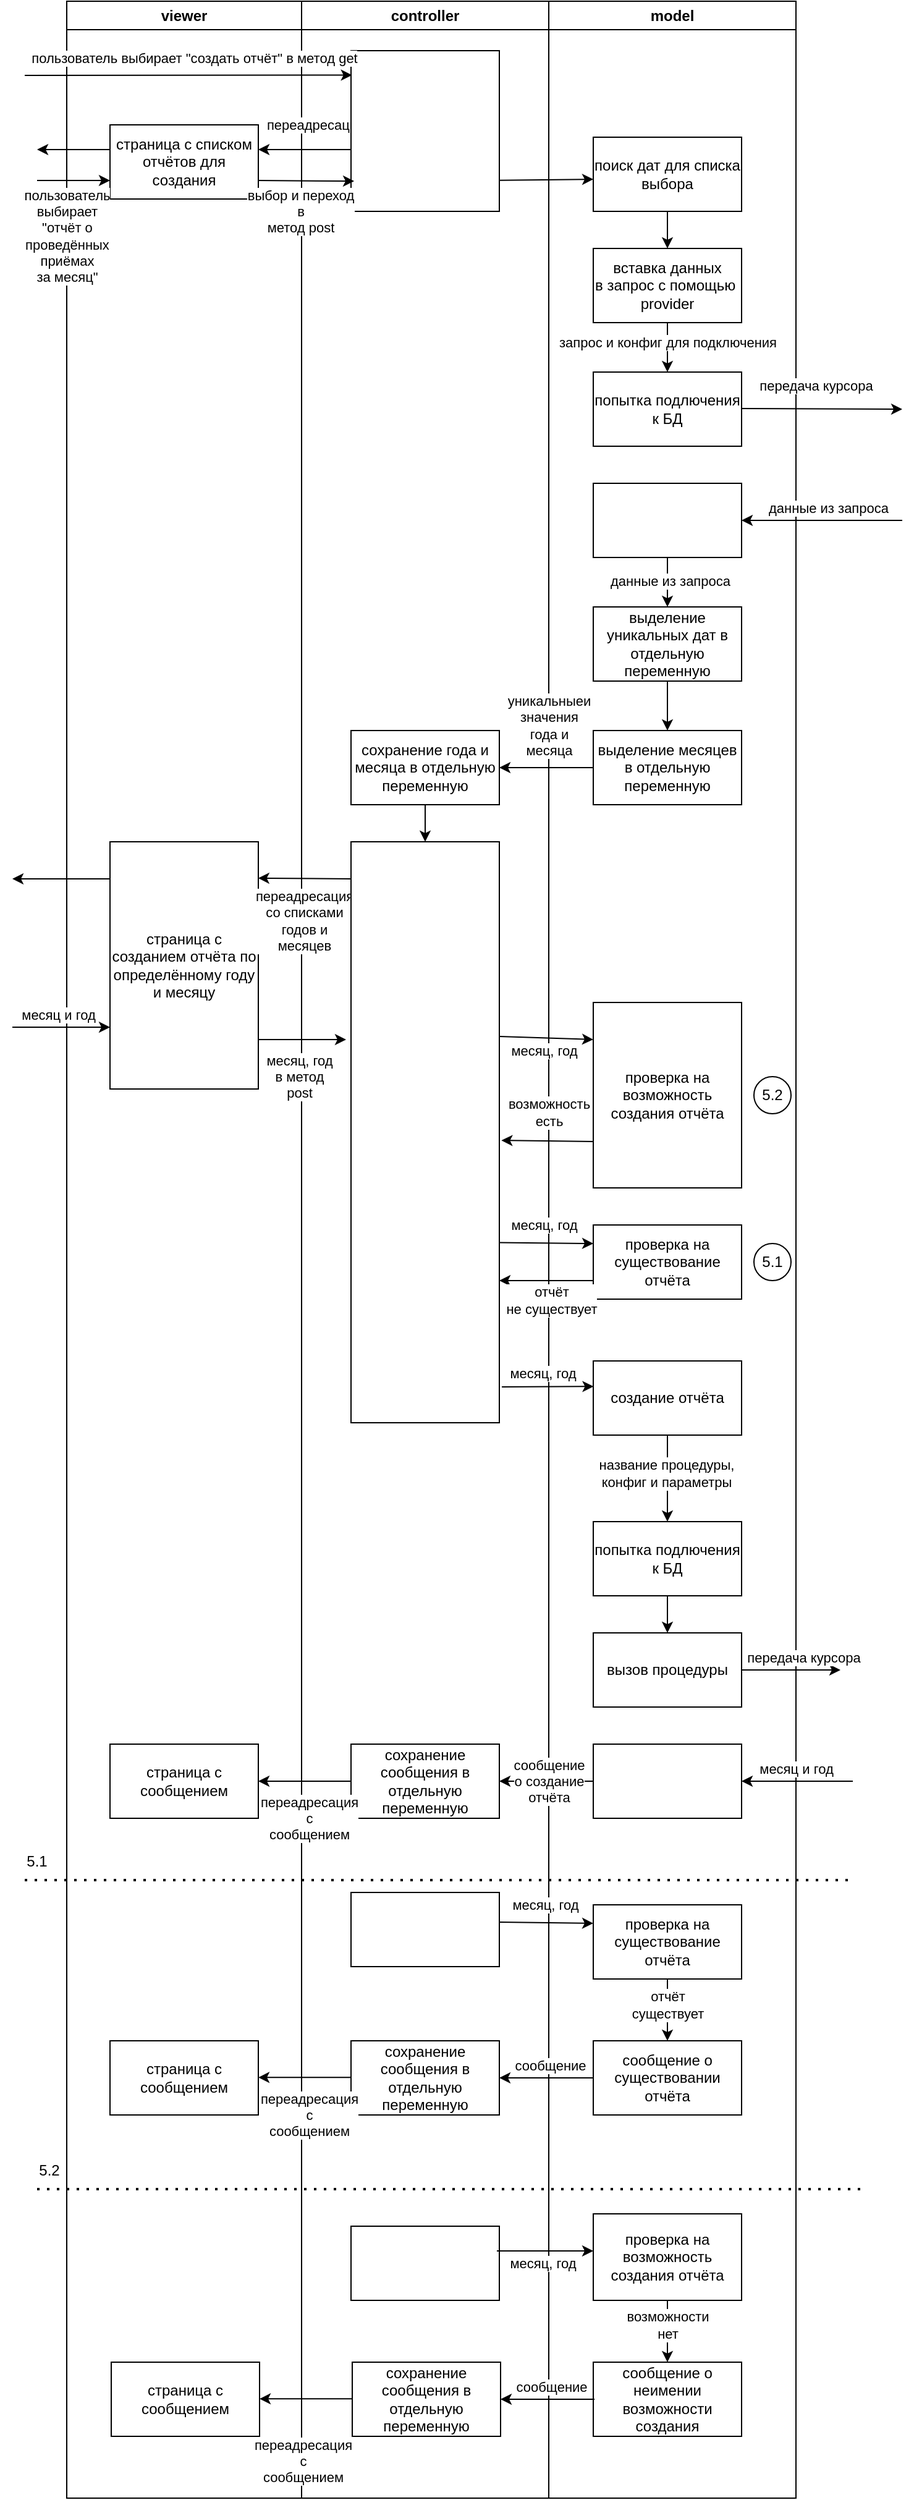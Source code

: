 <mxfile version="24.7.17">
  <diagram name="Страница — 1" id="4iUUg64syytfV6sFI-X-">
    <mxGraphModel dx="1075" dy="518" grid="1" gridSize="10" guides="1" tooltips="1" connect="1" arrows="1" fold="1" page="1" pageScale="1" pageWidth="827" pageHeight="1169" math="0" shadow="0">
      <root>
        <mxCell id="0" />
        <mxCell id="1" parent="0" />
        <mxCell id="LXYMK5bsFB99MnUQKo40-1" value="controller" style="swimlane;whiteSpace=wrap;html=1;" vertex="1" parent="1">
          <mxGeometry x="294" y="60" width="200" height="2020" as="geometry" />
        </mxCell>
        <mxCell id="LXYMK5bsFB99MnUQKo40-2" value="viewer" style="swimlane;whiteSpace=wrap;html=1;" vertex="1" parent="LXYMK5bsFB99MnUQKo40-1">
          <mxGeometry x="-190" width="190" height="2020" as="geometry" />
        </mxCell>
        <mxCell id="LXYMK5bsFB99MnUQKo40-48" value="страница с списком отчётов для создания" style="rounded=0;whiteSpace=wrap;html=1;" vertex="1" parent="LXYMK5bsFB99MnUQKo40-2">
          <mxGeometry x="35" y="100" width="120" height="60" as="geometry" />
        </mxCell>
        <mxCell id="LXYMK5bsFB99MnUQKo40-49" value="" style="endArrow=classic;html=1;rounded=0;entryX=1;entryY=0.5;entryDx=0;entryDy=0;" edge="1" parent="LXYMK5bsFB99MnUQKo40-2">
          <mxGeometry width="50" height="50" relative="1" as="geometry">
            <mxPoint x="236" y="120" as="sourcePoint" />
            <mxPoint x="155" y="120" as="targetPoint" />
          </mxGeometry>
        </mxCell>
        <mxCell id="LXYMK5bsFB99MnUQKo40-50" value="переадресация" style="edgeLabel;html=1;align=center;verticalAlign=middle;resizable=0;points=[];" vertex="1" connectable="0" parent="LXYMK5bsFB99MnUQKo40-49">
          <mxGeometry x="-0.14" y="2" relative="1" as="geometry">
            <mxPoint y="-22" as="offset" />
          </mxGeometry>
        </mxCell>
        <mxCell id="LXYMK5bsFB99MnUQKo40-51" value="" style="endArrow=classic;html=1;rounded=0;" edge="1" parent="LXYMK5bsFB99MnUQKo40-2">
          <mxGeometry width="50" height="50" relative="1" as="geometry">
            <mxPoint x="35" y="120" as="sourcePoint" />
            <mxPoint x="-24" y="120" as="targetPoint" />
          </mxGeometry>
        </mxCell>
        <mxCell id="LXYMK5bsFB99MnUQKo40-78" value="страница с созданием отчёта по определённому году и месяцу" style="rounded=0;whiteSpace=wrap;html=1;" vertex="1" parent="LXYMK5bsFB99MnUQKo40-2">
          <mxGeometry x="35" y="680" width="120" height="200" as="geometry" />
        </mxCell>
        <mxCell id="LXYMK5bsFB99MnUQKo40-82" value="" style="endArrow=classic;html=1;rounded=0;" edge="1" parent="LXYMK5bsFB99MnUQKo40-2">
          <mxGeometry width="50" height="50" relative="1" as="geometry">
            <mxPoint x="35" y="710" as="sourcePoint" />
            <mxPoint x="-44" y="710" as="targetPoint" />
          </mxGeometry>
        </mxCell>
        <mxCell id="LXYMK5bsFB99MnUQKo40-85" value="" style="endArrow=classic;html=1;rounded=0;" edge="1" parent="LXYMK5bsFB99MnUQKo40-2">
          <mxGeometry width="50" height="50" relative="1" as="geometry">
            <mxPoint x="155" y="840" as="sourcePoint" />
            <mxPoint x="226" y="840" as="targetPoint" />
          </mxGeometry>
        </mxCell>
        <mxCell id="LXYMK5bsFB99MnUQKo40-87" value="месяц, год &lt;br&gt;в метод &lt;br&gt;post" style="edgeLabel;html=1;align=center;verticalAlign=middle;resizable=0;points=[];" vertex="1" connectable="0" parent="LXYMK5bsFB99MnUQKo40-85">
          <mxGeometry x="-0.095" y="1" relative="1" as="geometry">
            <mxPoint x="1" y="31" as="offset" />
          </mxGeometry>
        </mxCell>
        <mxCell id="LXYMK5bsFB99MnUQKo40-116" value="страница с сообщением" style="rounded=0;whiteSpace=wrap;html=1;" vertex="1" parent="LXYMK5bsFB99MnUQKo40-2">
          <mxGeometry x="35" y="1410" width="120" height="60" as="geometry" />
        </mxCell>
        <mxCell id="LXYMK5bsFB99MnUQKo40-131" value="страница с сообщением" style="rounded=0;whiteSpace=wrap;html=1;" vertex="1" parent="LXYMK5bsFB99MnUQKo40-2">
          <mxGeometry x="35" y="1650" width="120" height="60" as="geometry" />
        </mxCell>
        <mxCell id="LXYMK5bsFB99MnUQKo40-142" value="" style="endArrow=none;dashed=1;html=1;dashPattern=1 3;strokeWidth=2;rounded=0;" edge="1" parent="LXYMK5bsFB99MnUQKo40-2">
          <mxGeometry width="50" height="50" relative="1" as="geometry">
            <mxPoint x="-24" y="1770" as="sourcePoint" />
            <mxPoint x="646" y="1770" as="targetPoint" />
          </mxGeometry>
        </mxCell>
        <mxCell id="LXYMK5bsFB99MnUQKo40-143" value="5.2" style="text;html=1;align=center;verticalAlign=middle;whiteSpace=wrap;rounded=0;" vertex="1" parent="LXYMK5bsFB99MnUQKo40-2">
          <mxGeometry x="-44" y="1740" width="60" height="30" as="geometry" />
        </mxCell>
        <mxCell id="LXYMK5bsFB99MnUQKo40-74" value="сохранение года и месяца в отдельную переменную" style="rounded=0;whiteSpace=wrap;html=1;" vertex="1" parent="LXYMK5bsFB99MnUQKo40-1">
          <mxGeometry x="40" y="590" width="120" height="60" as="geometry" />
        </mxCell>
        <mxCell id="LXYMK5bsFB99MnUQKo40-79" value="" style="endArrow=classic;html=1;rounded=0;exitX=0;exitY=0.5;exitDx=0;exitDy=0;entryX=0.999;entryY=0.147;entryDx=0;entryDy=0;entryPerimeter=0;" edge="1" parent="LXYMK5bsFB99MnUQKo40-1" target="LXYMK5bsFB99MnUQKo40-78">
          <mxGeometry width="50" height="50" relative="1" as="geometry">
            <mxPoint x="40" y="710" as="sourcePoint" />
            <mxPoint x="-34" y="708" as="targetPoint" />
          </mxGeometry>
        </mxCell>
        <mxCell id="LXYMK5bsFB99MnUQKo40-81" value="переадресация &lt;br&gt;со списками &lt;br&gt;годов и &lt;br&gt;месяцев" style="edgeLabel;html=1;align=center;verticalAlign=middle;resizable=0;points=[];" vertex="1" connectable="0" parent="LXYMK5bsFB99MnUQKo40-79">
          <mxGeometry x="0.327" y="-2" relative="1" as="geometry">
            <mxPoint x="12" y="36" as="offset" />
          </mxGeometry>
        </mxCell>
        <mxCell id="LXYMK5bsFB99MnUQKo40-80" value="" style="endArrow=classic;html=1;rounded=0;exitX=0.5;exitY=1;exitDx=0;exitDy=0;entryX=0.5;entryY=0;entryDx=0;entryDy=0;" edge="1" parent="LXYMK5bsFB99MnUQKo40-1" source="LXYMK5bsFB99MnUQKo40-74">
          <mxGeometry width="50" height="50" relative="1" as="geometry">
            <mxPoint x="126" y="730" as="sourcePoint" />
            <mxPoint x="100" y="680" as="targetPoint" />
          </mxGeometry>
        </mxCell>
        <mxCell id="LXYMK5bsFB99MnUQKo40-86" value="" style="rounded=0;whiteSpace=wrap;html=1;" vertex="1" parent="LXYMK5bsFB99MnUQKo40-1">
          <mxGeometry x="40" y="680" width="120" height="470" as="geometry" />
        </mxCell>
        <mxCell id="LXYMK5bsFB99MnUQKo40-108" value="" style="rounded=0;whiteSpace=wrap;html=1;" vertex="1" parent="LXYMK5bsFB99MnUQKo40-1">
          <mxGeometry x="40" y="40" width="120" height="130" as="geometry" />
        </mxCell>
        <mxCell id="LXYMK5bsFB99MnUQKo40-54" value="" style="endArrow=classic;html=1;rounded=0;exitX=1;exitY=0.75;exitDx=0;exitDy=0;entryX=0.021;entryY=0.812;entryDx=0;entryDy=0;entryPerimeter=0;" edge="1" parent="LXYMK5bsFB99MnUQKo40-1" source="LXYMK5bsFB99MnUQKo40-48" target="LXYMK5bsFB99MnUQKo40-108">
          <mxGeometry width="50" height="50" relative="1" as="geometry">
            <mxPoint x="76" y="200" as="sourcePoint" />
            <mxPoint x="46" y="145" as="targetPoint" />
          </mxGeometry>
        </mxCell>
        <mxCell id="LXYMK5bsFB99MnUQKo40-55" value="выбор и переход &lt;br&gt;в &lt;br&gt;метод post" style="edgeLabel;html=1;align=center;verticalAlign=middle;resizable=0;points=[];" vertex="1" connectable="0" parent="LXYMK5bsFB99MnUQKo40-54">
          <mxGeometry x="-0.54" y="-1" relative="1" as="geometry">
            <mxPoint x="16" y="24" as="offset" />
          </mxGeometry>
        </mxCell>
        <mxCell id="LXYMK5bsFB99MnUQKo40-114" value="сохранение сообщения в отдельную переменную" style="rounded=0;whiteSpace=wrap;html=1;" vertex="1" parent="LXYMK5bsFB99MnUQKo40-1">
          <mxGeometry x="40" y="1410" width="120" height="60" as="geometry" />
        </mxCell>
        <mxCell id="LXYMK5bsFB99MnUQKo40-117" value="" style="endArrow=classic;html=1;rounded=0;exitX=0;exitY=0.5;exitDx=0;exitDy=0;entryX=1;entryY=0.5;entryDx=0;entryDy=0;" edge="1" parent="LXYMK5bsFB99MnUQKo40-1" source="LXYMK5bsFB99MnUQKo40-114" target="LXYMK5bsFB99MnUQKo40-116">
          <mxGeometry width="50" height="50" relative="1" as="geometry">
            <mxPoint x="166" y="1520" as="sourcePoint" />
            <mxPoint x="216" y="1470" as="targetPoint" />
          </mxGeometry>
        </mxCell>
        <mxCell id="LXYMK5bsFB99MnUQKo40-118" value="переадресация &lt;br&gt;с &lt;br&gt;сообщением" style="edgeLabel;html=1;align=center;verticalAlign=middle;resizable=0;points=[];" vertex="1" connectable="0" parent="LXYMK5bsFB99MnUQKo40-117">
          <mxGeometry x="0.423" relative="1" as="geometry">
            <mxPoint x="19" y="30" as="offset" />
          </mxGeometry>
        </mxCell>
        <mxCell id="LXYMK5bsFB99MnUQKo40-130" value="сохранение сообщения в отдельную переменную" style="rounded=0;whiteSpace=wrap;html=1;" vertex="1" parent="LXYMK5bsFB99MnUQKo40-1">
          <mxGeometry x="40" y="1650" width="120" height="60" as="geometry" />
        </mxCell>
        <mxCell id="LXYMK5bsFB99MnUQKo40-132" value="" style="endArrow=classic;html=1;rounded=0;exitX=0;exitY=0.5;exitDx=0;exitDy=0;entryX=1;entryY=0.5;entryDx=0;entryDy=0;" edge="1" parent="LXYMK5bsFB99MnUQKo40-1">
          <mxGeometry width="50" height="50" relative="1" as="geometry">
            <mxPoint x="40" y="1679.66" as="sourcePoint" />
            <mxPoint x="-35" y="1679.66" as="targetPoint" />
          </mxGeometry>
        </mxCell>
        <mxCell id="LXYMK5bsFB99MnUQKo40-133" value="переадресация &lt;br&gt;с &lt;br&gt;сообщением" style="edgeLabel;html=1;align=center;verticalAlign=middle;resizable=0;points=[];" vertex="1" connectable="0" parent="LXYMK5bsFB99MnUQKo40-132">
          <mxGeometry x="0.423" relative="1" as="geometry">
            <mxPoint x="19" y="30" as="offset" />
          </mxGeometry>
        </mxCell>
        <mxCell id="LXYMK5bsFB99MnUQKo40-136" value="" style="rounded=0;whiteSpace=wrap;html=1;" vertex="1" parent="LXYMK5bsFB99MnUQKo40-1">
          <mxGeometry x="40" y="1530" width="120" height="60" as="geometry" />
        </mxCell>
        <mxCell id="LXYMK5bsFB99MnUQKo40-144" value="" style="rounded=0;whiteSpace=wrap;html=1;" vertex="1" parent="LXYMK5bsFB99MnUQKo40-1">
          <mxGeometry x="40" y="1800" width="120" height="60" as="geometry" />
        </mxCell>
        <mxCell id="LXYMK5bsFB99MnUQKo40-31" value="model" style="swimlane;whiteSpace=wrap;html=1;" vertex="1" parent="1">
          <mxGeometry x="494" y="60" width="200" height="2020" as="geometry" />
        </mxCell>
        <mxCell id="LXYMK5bsFB99MnUQKo40-65" style="edgeStyle=orthogonalEdgeStyle;rounded=0;orthogonalLoop=1;jettySize=auto;html=1;exitX=0.5;exitY=1;exitDx=0;exitDy=0;entryX=0.5;entryY=0;entryDx=0;entryDy=0;" edge="1" parent="LXYMK5bsFB99MnUQKo40-31" source="LXYMK5bsFB99MnUQKo40-56" target="LXYMK5bsFB99MnUQKo40-59">
          <mxGeometry relative="1" as="geometry" />
        </mxCell>
        <mxCell id="LXYMK5bsFB99MnUQKo40-56" value="поиск дат для списка выбора" style="rounded=0;whiteSpace=wrap;html=1;" vertex="1" parent="LXYMK5bsFB99MnUQKo40-31">
          <mxGeometry x="36" y="110" width="120" height="60" as="geometry" />
        </mxCell>
        <mxCell id="LXYMK5bsFB99MnUQKo40-59" value="вставка данных&lt;br&gt;в запрос с помощью&amp;nbsp;&lt;br&gt;provider" style="rounded=0;whiteSpace=wrap;html=1;" vertex="1" parent="LXYMK5bsFB99MnUQKo40-31">
          <mxGeometry x="36" y="200" width="120" height="60" as="geometry" />
        </mxCell>
        <mxCell id="LXYMK5bsFB99MnUQKo40-60" value="попытка подлючения&lt;br&gt;к БД" style="rounded=0;whiteSpace=wrap;html=1;" vertex="1" parent="LXYMK5bsFB99MnUQKo40-31">
          <mxGeometry x="36" y="300" width="120" height="60" as="geometry" />
        </mxCell>
        <mxCell id="LXYMK5bsFB99MnUQKo40-61" value="" style="endArrow=classic;html=1;rounded=0;exitX=0.5;exitY=1;exitDx=0;exitDy=0;" edge="1" parent="LXYMK5bsFB99MnUQKo40-31" source="LXYMK5bsFB99MnUQKo40-59" target="LXYMK5bsFB99MnUQKo40-60">
          <mxGeometry width="50" height="50" relative="1" as="geometry">
            <mxPoint x="-134" y="230" as="sourcePoint" />
            <mxPoint x="-84" y="180" as="targetPoint" />
          </mxGeometry>
        </mxCell>
        <mxCell id="LXYMK5bsFB99MnUQKo40-62" value="запрос и конфиг для подключения" style="edgeLabel;html=1;align=center;verticalAlign=middle;resizable=0;points=[];" vertex="1" connectable="0" parent="LXYMK5bsFB99MnUQKo40-61">
          <mxGeometry x="-0.133" relative="1" as="geometry">
            <mxPoint y="-2" as="offset" />
          </mxGeometry>
        </mxCell>
        <mxCell id="LXYMK5bsFB99MnUQKo40-63" value="" style="endArrow=classic;html=1;rounded=0;" edge="1" parent="LXYMK5bsFB99MnUQKo40-31">
          <mxGeometry width="50" height="50" relative="1" as="geometry">
            <mxPoint x="156" y="329.5" as="sourcePoint" />
            <mxPoint x="286" y="330" as="targetPoint" />
          </mxGeometry>
        </mxCell>
        <mxCell id="LXYMK5bsFB99MnUQKo40-64" value="передача курсора" style="edgeLabel;html=1;align=center;verticalAlign=middle;resizable=0;points=[];" vertex="1" connectable="0" parent="LXYMK5bsFB99MnUQKo40-63">
          <mxGeometry x="0.262" y="1" relative="1" as="geometry">
            <mxPoint x="-22" y="-18" as="offset" />
          </mxGeometry>
        </mxCell>
        <mxCell id="LXYMK5bsFB99MnUQKo40-57" value="" style="endArrow=classic;html=1;rounded=0;exitX=1.002;exitY=0.807;exitDx=0;exitDy=0;exitPerimeter=0;" edge="1" parent="LXYMK5bsFB99MnUQKo40-31" source="LXYMK5bsFB99MnUQKo40-108">
          <mxGeometry width="50" height="50" relative="1" as="geometry">
            <mxPoint x="-64" y="144" as="sourcePoint" />
            <mxPoint x="36" y="144" as="targetPoint" />
          </mxGeometry>
        </mxCell>
        <mxCell id="LXYMK5bsFB99MnUQKo40-66" value="" style="rounded=0;whiteSpace=wrap;html=1;" vertex="1" parent="LXYMK5bsFB99MnUQKo40-31">
          <mxGeometry x="36" y="390" width="120" height="60" as="geometry" />
        </mxCell>
        <mxCell id="LXYMK5bsFB99MnUQKo40-69" value="выделение уникальных дат в отдельную переменную" style="rounded=0;whiteSpace=wrap;html=1;" vertex="1" parent="LXYMK5bsFB99MnUQKo40-31">
          <mxGeometry x="36" y="490" width="120" height="60" as="geometry" />
        </mxCell>
        <mxCell id="LXYMK5bsFB99MnUQKo40-70" value="" style="endArrow=classic;html=1;rounded=0;exitX=0.5;exitY=1;exitDx=0;exitDy=0;entryX=0.5;entryY=0;entryDx=0;entryDy=0;" edge="1" parent="LXYMK5bsFB99MnUQKo40-31" source="LXYMK5bsFB99MnUQKo40-66" target="LXYMK5bsFB99MnUQKo40-69">
          <mxGeometry width="50" height="50" relative="1" as="geometry">
            <mxPoint x="-114" y="530" as="sourcePoint" />
            <mxPoint x="-64" y="480" as="targetPoint" />
          </mxGeometry>
        </mxCell>
        <mxCell id="LXYMK5bsFB99MnUQKo40-71" value="данные из запроса" style="edgeLabel;html=1;align=center;verticalAlign=middle;resizable=0;points=[];" vertex="1" connectable="0" parent="LXYMK5bsFB99MnUQKo40-70">
          <mxGeometry x="-0.066" y="2" relative="1" as="geometry">
            <mxPoint as="offset" />
          </mxGeometry>
        </mxCell>
        <mxCell id="LXYMK5bsFB99MnUQKo40-72" value="выделение месяцев в отдельную переменную" style="rounded=0;whiteSpace=wrap;html=1;" vertex="1" parent="LXYMK5bsFB99MnUQKo40-31">
          <mxGeometry x="36" y="590" width="120" height="60" as="geometry" />
        </mxCell>
        <mxCell id="LXYMK5bsFB99MnUQKo40-73" value="" style="endArrow=classic;html=1;rounded=0;exitX=0.5;exitY=1;exitDx=0;exitDy=0;" edge="1" parent="LXYMK5bsFB99MnUQKo40-31" source="LXYMK5bsFB99MnUQKo40-69" target="LXYMK5bsFB99MnUQKo40-72">
          <mxGeometry width="50" height="50" relative="1" as="geometry">
            <mxPoint x="-114" y="590" as="sourcePoint" />
            <mxPoint x="-64" y="540" as="targetPoint" />
          </mxGeometry>
        </mxCell>
        <mxCell id="LXYMK5bsFB99MnUQKo40-88" value="создание отчёта" style="rounded=0;whiteSpace=wrap;html=1;" vertex="1" parent="LXYMK5bsFB99MnUQKo40-31">
          <mxGeometry x="36" y="1100" width="120" height="60" as="geometry" />
        </mxCell>
        <mxCell id="LXYMK5bsFB99MnUQKo40-92" value="" style="endArrow=classic;html=1;rounded=0;exitX=0.5;exitY=1;exitDx=0;exitDy=0;" edge="1" parent="LXYMK5bsFB99MnUQKo40-31" source="LXYMK5bsFB99MnUQKo40-88" target="LXYMK5bsFB99MnUQKo40-91">
          <mxGeometry width="50" height="50" relative="1" as="geometry">
            <mxPoint x="86" y="1310" as="sourcePoint" />
            <mxPoint x="136" y="1260" as="targetPoint" />
          </mxGeometry>
        </mxCell>
        <mxCell id="LXYMK5bsFB99MnUQKo40-93" value="название процедуры, &lt;br&gt;конфиг и параметры" style="edgeLabel;html=1;align=center;verticalAlign=middle;resizable=0;points=[];" vertex="1" connectable="0" parent="LXYMK5bsFB99MnUQKo40-92">
          <mxGeometry x="-0.365" y="-1" relative="1" as="geometry">
            <mxPoint y="9" as="offset" />
          </mxGeometry>
        </mxCell>
        <mxCell id="LXYMK5bsFB99MnUQKo40-91" value="попытка подлючения&lt;br&gt;к БД" style="rounded=0;whiteSpace=wrap;html=1;" vertex="1" parent="LXYMK5bsFB99MnUQKo40-31">
          <mxGeometry x="36" y="1230" width="120" height="60" as="geometry" />
        </mxCell>
        <mxCell id="LXYMK5bsFB99MnUQKo40-95" value="" style="endArrow=classic;html=1;rounded=0;exitX=0.5;exitY=1;exitDx=0;exitDy=0;entryX=0.5;entryY=0;entryDx=0;entryDy=0;" edge="1" parent="LXYMK5bsFB99MnUQKo40-31" source="LXYMK5bsFB99MnUQKo40-91" target="LXYMK5bsFB99MnUQKo40-94">
          <mxGeometry width="50" height="50" relative="1" as="geometry">
            <mxPoint x="86" y="1300" as="sourcePoint" />
            <mxPoint x="136" y="1250" as="targetPoint" />
          </mxGeometry>
        </mxCell>
        <mxCell id="LXYMK5bsFB99MnUQKo40-94" value="вызов процедуры" style="rounded=0;whiteSpace=wrap;html=1;" vertex="1" parent="LXYMK5bsFB99MnUQKo40-31">
          <mxGeometry x="36" y="1320" width="120" height="60" as="geometry" />
        </mxCell>
        <mxCell id="LXYMK5bsFB99MnUQKo40-96" value="" style="endArrow=classic;html=1;rounded=0;exitX=1;exitY=0.5;exitDx=0;exitDy=0;" edge="1" parent="LXYMK5bsFB99MnUQKo40-31" source="LXYMK5bsFB99MnUQKo40-94">
          <mxGeometry width="50" height="50" relative="1" as="geometry">
            <mxPoint x="86" y="1300" as="sourcePoint" />
            <mxPoint x="236" y="1350" as="targetPoint" />
          </mxGeometry>
        </mxCell>
        <mxCell id="LXYMK5bsFB99MnUQKo40-97" value="передача курсора" style="edgeLabel;html=1;align=center;verticalAlign=middle;resizable=0;points=[];" vertex="1" connectable="0" parent="LXYMK5bsFB99MnUQKo40-96">
          <mxGeometry x="-0.214" y="1" relative="1" as="geometry">
            <mxPoint x="18" y="-9" as="offset" />
          </mxGeometry>
        </mxCell>
        <mxCell id="LXYMK5bsFB99MnUQKo40-98" value="проверка на возможность создания отчёта" style="rounded=0;whiteSpace=wrap;html=1;" vertex="1" parent="LXYMK5bsFB99MnUQKo40-31">
          <mxGeometry x="36" y="810" width="120" height="150" as="geometry" />
        </mxCell>
        <mxCell id="LXYMK5bsFB99MnUQKo40-101" value="проверка на существование отчёта" style="rounded=0;whiteSpace=wrap;html=1;" vertex="1" parent="LXYMK5bsFB99MnUQKo40-31">
          <mxGeometry x="36" y="990" width="120" height="60" as="geometry" />
        </mxCell>
        <mxCell id="LXYMK5bsFB99MnUQKo40-109" value="" style="rounded=0;whiteSpace=wrap;html=1;" vertex="1" parent="LXYMK5bsFB99MnUQKo40-31">
          <mxGeometry x="36" y="1410" width="120" height="60" as="geometry" />
        </mxCell>
        <mxCell id="LXYMK5bsFB99MnUQKo40-121" value="5.1" style="ellipse;whiteSpace=wrap;html=1;aspect=fixed;" vertex="1" parent="LXYMK5bsFB99MnUQKo40-31">
          <mxGeometry x="166" y="1005" width="30" height="30" as="geometry" />
        </mxCell>
        <mxCell id="LXYMK5bsFB99MnUQKo40-122" value="5.2" style="ellipse;whiteSpace=wrap;html=1;aspect=fixed;" vertex="1" parent="LXYMK5bsFB99MnUQKo40-31">
          <mxGeometry x="166" y="870" width="30" height="30" as="geometry" />
        </mxCell>
        <mxCell id="LXYMK5bsFB99MnUQKo40-123" value="проверка на существование отчёта" style="rounded=0;whiteSpace=wrap;html=1;" vertex="1" parent="LXYMK5bsFB99MnUQKo40-31">
          <mxGeometry x="36" y="1540" width="120" height="60" as="geometry" />
        </mxCell>
        <mxCell id="LXYMK5bsFB99MnUQKo40-124" value="" style="endArrow=classic;html=1;rounded=0;exitX=0.997;exitY=0.69;exitDx=0;exitDy=0;entryX=0;entryY=0.25;entryDx=0;entryDy=0;exitPerimeter=0;" edge="1" parent="LXYMK5bsFB99MnUQKo40-31" target="LXYMK5bsFB99MnUQKo40-123">
          <mxGeometry width="50" height="50" relative="1" as="geometry">
            <mxPoint x="-40" y="1554" as="sourcePoint" />
            <mxPoint x="106" y="1600" as="targetPoint" />
          </mxGeometry>
        </mxCell>
        <mxCell id="LXYMK5bsFB99MnUQKo40-125" value="месяц, год" style="edgeLabel;html=1;align=center;verticalAlign=middle;resizable=0;points=[];" vertex="1" connectable="0" parent="LXYMK5bsFB99MnUQKo40-124">
          <mxGeometry x="-0.382" relative="1" as="geometry">
            <mxPoint x="13" y="-15" as="offset" />
          </mxGeometry>
        </mxCell>
        <mxCell id="LXYMK5bsFB99MnUQKo40-126" value="" style="endArrow=classic;html=1;rounded=0;exitX=0.5;exitY=1;exitDx=0;exitDy=0;" edge="1" parent="LXYMK5bsFB99MnUQKo40-31" source="LXYMK5bsFB99MnUQKo40-123" target="LXYMK5bsFB99MnUQKo40-129">
          <mxGeometry width="50" height="50" relative="1" as="geometry">
            <mxPoint x="56" y="1650" as="sourcePoint" />
            <mxPoint x="-40" y="1585" as="targetPoint" />
          </mxGeometry>
        </mxCell>
        <mxCell id="LXYMK5bsFB99MnUQKo40-127" value="отчёт &lt;br&gt;существует" style="edgeLabel;html=1;align=center;verticalAlign=middle;resizable=0;points=[];" vertex="1" connectable="0" parent="LXYMK5bsFB99MnUQKo40-126">
          <mxGeometry x="-0.306" relative="1" as="geometry">
            <mxPoint y="3" as="offset" />
          </mxGeometry>
        </mxCell>
        <mxCell id="LXYMK5bsFB99MnUQKo40-129" value="сообщение о существовании отчёта" style="rounded=0;whiteSpace=wrap;html=1;" vertex="1" parent="LXYMK5bsFB99MnUQKo40-31">
          <mxGeometry x="36" y="1650" width="120" height="60" as="geometry" />
        </mxCell>
        <mxCell id="LXYMK5bsFB99MnUQKo40-137" value="проверка на возможность создания отчёта" style="rounded=0;whiteSpace=wrap;html=1;" vertex="1" parent="LXYMK5bsFB99MnUQKo40-31">
          <mxGeometry x="36" y="1790" width="120" height="70" as="geometry" />
        </mxCell>
        <mxCell id="LXYMK5bsFB99MnUQKo40-138" value="" style="endArrow=classic;html=1;rounded=0;" edge="1" parent="LXYMK5bsFB99MnUQKo40-31">
          <mxGeometry width="50" height="50" relative="1" as="geometry">
            <mxPoint x="-42" y="1820" as="sourcePoint" />
            <mxPoint x="36" y="1820" as="targetPoint" />
          </mxGeometry>
        </mxCell>
        <mxCell id="LXYMK5bsFB99MnUQKo40-139" value="месяц, год" style="edgeLabel;html=1;align=center;verticalAlign=middle;resizable=0;points=[];" vertex="1" connectable="0" parent="LXYMK5bsFB99MnUQKo40-138">
          <mxGeometry x="-0.147" y="2" relative="1" as="geometry">
            <mxPoint x="3" y="12" as="offset" />
          </mxGeometry>
        </mxCell>
        <mxCell id="LXYMK5bsFB99MnUQKo40-140" value="" style="endArrow=classic;html=1;rounded=0;exitX=0.5;exitY=1;exitDx=0;exitDy=0;entryX=0.5;entryY=0;entryDx=0;entryDy=0;" edge="1" parent="LXYMK5bsFB99MnUQKo40-31" source="LXYMK5bsFB99MnUQKo40-137" target="LXYMK5bsFB99MnUQKo40-145">
          <mxGeometry width="50" height="50" relative="1" as="geometry">
            <mxPoint x="56" y="1920" as="sourcePoint" />
            <mxPoint x="-38" y="1902" as="targetPoint" />
          </mxGeometry>
        </mxCell>
        <mxCell id="LXYMK5bsFB99MnUQKo40-141" value="возможности &lt;br&gt;нет" style="edgeLabel;html=1;align=center;verticalAlign=middle;resizable=0;points=[];" vertex="1" connectable="0" parent="LXYMK5bsFB99MnUQKo40-140">
          <mxGeometry x="-0.24" y="1" relative="1" as="geometry">
            <mxPoint x="-1" y="1" as="offset" />
          </mxGeometry>
        </mxCell>
        <mxCell id="LXYMK5bsFB99MnUQKo40-146" value="страница с сообщением" style="rounded=0;whiteSpace=wrap;html=1;" vertex="1" parent="LXYMK5bsFB99MnUQKo40-31">
          <mxGeometry x="-354" y="1910" width="120" height="60" as="geometry" />
        </mxCell>
        <mxCell id="LXYMK5bsFB99MnUQKo40-148" value="" style="endArrow=classic;html=1;rounded=0;exitX=0;exitY=0.5;exitDx=0;exitDy=0;entryX=1;entryY=0.5;entryDx=0;entryDy=0;" edge="1" parent="LXYMK5bsFB99MnUQKo40-31">
          <mxGeometry width="50" height="50" relative="1" as="geometry">
            <mxPoint x="-159" y="1939.66" as="sourcePoint" />
            <mxPoint x="-234" y="1939.66" as="targetPoint" />
          </mxGeometry>
        </mxCell>
        <mxCell id="LXYMK5bsFB99MnUQKo40-149" value="переадресация &lt;br&gt;с &lt;br&gt;сообщением" style="edgeLabel;html=1;align=center;verticalAlign=middle;resizable=0;points=[];" vertex="1" connectable="0" parent="LXYMK5bsFB99MnUQKo40-148">
          <mxGeometry x="0.423" relative="1" as="geometry">
            <mxPoint x="13" y="50" as="offset" />
          </mxGeometry>
        </mxCell>
        <mxCell id="LXYMK5bsFB99MnUQKo40-147" value="сохранение сообщения в отдельную переменную" style="rounded=0;whiteSpace=wrap;html=1;" vertex="1" parent="LXYMK5bsFB99MnUQKo40-31">
          <mxGeometry x="-159" y="1910" width="120" height="60" as="geometry" />
        </mxCell>
        <mxCell id="LXYMK5bsFB99MnUQKo40-145" value="сообщение о неимении возможности создания" style="rounded=0;whiteSpace=wrap;html=1;" vertex="1" parent="LXYMK5bsFB99MnUQKo40-31">
          <mxGeometry x="36" y="1910" width="120" height="60" as="geometry" />
        </mxCell>
        <mxCell id="LXYMK5bsFB99MnUQKo40-150" value="" style="endArrow=classic;html=1;rounded=0;exitX=0;exitY=0.5;exitDx=0;exitDy=0;" edge="1" parent="LXYMK5bsFB99MnUQKo40-31" target="LXYMK5bsFB99MnUQKo40-147">
          <mxGeometry width="50" height="50" relative="1" as="geometry">
            <mxPoint x="37" y="1940" as="sourcePoint" />
            <mxPoint x="87" y="1820" as="targetPoint" />
          </mxGeometry>
        </mxCell>
        <mxCell id="LXYMK5bsFB99MnUQKo40-151" value="сообщение" style="edgeLabel;html=1;align=center;verticalAlign=middle;resizable=0;points=[];" vertex="1" connectable="0" parent="LXYMK5bsFB99MnUQKo40-150">
          <mxGeometry x="-0.35" y="1" relative="1" as="geometry">
            <mxPoint x="-11" y="-11" as="offset" />
          </mxGeometry>
        </mxCell>
        <mxCell id="LXYMK5bsFB99MnUQKo40-46" value="" style="endArrow=classic;html=1;rounded=0;entryX=0.007;entryY=0.152;entryDx=0;entryDy=0;entryPerimeter=0;" edge="1" parent="1" target="LXYMK5bsFB99MnUQKo40-108">
          <mxGeometry width="50" height="50" relative="1" as="geometry">
            <mxPoint x="70" y="120" as="sourcePoint" />
            <mxPoint x="330" y="120" as="targetPoint" />
          </mxGeometry>
        </mxCell>
        <mxCell id="LXYMK5bsFB99MnUQKo40-47" value="пользователь выбирает &quot;создать отчёт&quot; в метод get" style="edgeLabel;html=1;align=center;verticalAlign=middle;resizable=0;points=[];" vertex="1" connectable="0" parent="LXYMK5bsFB99MnUQKo40-46">
          <mxGeometry x="0.176" y="-3" relative="1" as="geometry">
            <mxPoint x="-19" y="-17" as="offset" />
          </mxGeometry>
        </mxCell>
        <mxCell id="LXYMK5bsFB99MnUQKo40-52" value="" style="endArrow=classic;html=1;rounded=0;entryX=0;entryY=0.75;entryDx=0;entryDy=0;" edge="1" parent="1" target="LXYMK5bsFB99MnUQKo40-48">
          <mxGeometry width="50" height="50" relative="1" as="geometry">
            <mxPoint x="80" y="205" as="sourcePoint" />
            <mxPoint x="390" y="210" as="targetPoint" />
          </mxGeometry>
        </mxCell>
        <mxCell id="LXYMK5bsFB99MnUQKo40-53" value="пользователь &lt;br&gt;выбирает &lt;br&gt;&quot;отчёт о &lt;br&gt;проведённых &lt;br&gt;приёмах &lt;br&gt;за месяц&quot;" style="edgeLabel;html=1;align=center;verticalAlign=middle;resizable=0;points=[];" vertex="1" connectable="0" parent="LXYMK5bsFB99MnUQKo40-52">
          <mxGeometry x="0.144" relative="1" as="geometry">
            <mxPoint x="-10" y="45" as="offset" />
          </mxGeometry>
        </mxCell>
        <mxCell id="LXYMK5bsFB99MnUQKo40-67" value="" style="endArrow=classic;html=1;rounded=0;entryX=1;entryY=0.5;entryDx=0;entryDy=0;" edge="1" parent="1" target="LXYMK5bsFB99MnUQKo40-66">
          <mxGeometry width="50" height="50" relative="1" as="geometry">
            <mxPoint x="780" y="480" as="sourcePoint" />
            <mxPoint x="430" y="470" as="targetPoint" />
          </mxGeometry>
        </mxCell>
        <mxCell id="LXYMK5bsFB99MnUQKo40-68" value="данные из запроса" style="edgeLabel;html=1;align=center;verticalAlign=middle;resizable=0;points=[];" vertex="1" connectable="0" parent="LXYMK5bsFB99MnUQKo40-67">
          <mxGeometry x="-0.186" y="-2" relative="1" as="geometry">
            <mxPoint x="-7" y="-8" as="offset" />
          </mxGeometry>
        </mxCell>
        <mxCell id="LXYMK5bsFB99MnUQKo40-75" value="" style="endArrow=classic;html=1;rounded=0;exitX=0;exitY=0.5;exitDx=0;exitDy=0;entryX=1;entryY=0.5;entryDx=0;entryDy=0;" edge="1" parent="1" source="LXYMK5bsFB99MnUQKo40-72" target="LXYMK5bsFB99MnUQKo40-74">
          <mxGeometry width="50" height="50" relative="1" as="geometry">
            <mxPoint x="420" y="680" as="sourcePoint" />
            <mxPoint x="470" y="630" as="targetPoint" />
          </mxGeometry>
        </mxCell>
        <mxCell id="LXYMK5bsFB99MnUQKo40-76" value="уникальныеи &lt;br&gt;значения &lt;br&gt;года и &lt;br&gt;месяца" style="edgeLabel;html=1;align=center;verticalAlign=middle;resizable=0;points=[];" vertex="1" connectable="0" parent="LXYMK5bsFB99MnUQKo40-75">
          <mxGeometry x="0.324" relative="1" as="geometry">
            <mxPoint x="14" y="-34" as="offset" />
          </mxGeometry>
        </mxCell>
        <mxCell id="LXYMK5bsFB99MnUQKo40-83" value="" style="endArrow=classic;html=1;rounded=0;entryX=0;entryY=0.75;entryDx=0;entryDy=0;" edge="1" parent="1" target="LXYMK5bsFB99MnUQKo40-78">
          <mxGeometry width="50" height="50" relative="1" as="geometry">
            <mxPoint x="60" y="890" as="sourcePoint" />
            <mxPoint x="370" y="940" as="targetPoint" />
          </mxGeometry>
        </mxCell>
        <mxCell id="LXYMK5bsFB99MnUQKo40-84" value="месяц и год" style="edgeLabel;html=1;align=center;verticalAlign=middle;resizable=0;points=[];" vertex="1" connectable="0" parent="LXYMK5bsFB99MnUQKo40-83">
          <mxGeometry x="-0.38" relative="1" as="geometry">
            <mxPoint x="12" y="-10" as="offset" />
          </mxGeometry>
        </mxCell>
        <mxCell id="LXYMK5bsFB99MnUQKo40-89" value="" style="endArrow=classic;html=1;rounded=0;exitX=1.003;exitY=0.335;exitDx=0;exitDy=0;exitPerimeter=0;" edge="1" parent="1" source="LXYMK5bsFB99MnUQKo40-86">
          <mxGeometry width="50" height="50" relative="1" as="geometry">
            <mxPoint x="560" y="950" as="sourcePoint" />
            <mxPoint x="530" y="900" as="targetPoint" />
          </mxGeometry>
        </mxCell>
        <mxCell id="LXYMK5bsFB99MnUQKo40-90" value="месяц, год" style="edgeLabel;html=1;align=center;verticalAlign=middle;resizable=0;points=[];" vertex="1" connectable="0" parent="LXYMK5bsFB99MnUQKo40-89">
          <mxGeometry x="-0.147" y="2" relative="1" as="geometry">
            <mxPoint x="3" y="12" as="offset" />
          </mxGeometry>
        </mxCell>
        <mxCell id="LXYMK5bsFB99MnUQKo40-99" value="" style="endArrow=classic;html=1;rounded=0;exitX=0;exitY=0.75;exitDx=0;exitDy=0;entryX=1.014;entryY=0.514;entryDx=0;entryDy=0;entryPerimeter=0;" edge="1" parent="1" source="LXYMK5bsFB99MnUQKo40-98" target="LXYMK5bsFB99MnUQKo40-86">
          <mxGeometry width="50" height="50" relative="1" as="geometry">
            <mxPoint x="550" y="1000" as="sourcePoint" />
            <mxPoint x="450" y="980" as="targetPoint" />
          </mxGeometry>
        </mxCell>
        <mxCell id="LXYMK5bsFB99MnUQKo40-100" value="возможность &lt;br&gt;есть" style="edgeLabel;html=1;align=center;verticalAlign=middle;resizable=0;points=[];" vertex="1" connectable="0" parent="LXYMK5bsFB99MnUQKo40-99">
          <mxGeometry x="-0.24" y="1" relative="1" as="geometry">
            <mxPoint x="-8" y="-24" as="offset" />
          </mxGeometry>
        </mxCell>
        <mxCell id="LXYMK5bsFB99MnUQKo40-102" value="" style="endArrow=classic;html=1;rounded=0;exitX=0.997;exitY=0.69;exitDx=0;exitDy=0;entryX=0;entryY=0.25;entryDx=0;entryDy=0;exitPerimeter=0;" edge="1" parent="1" source="LXYMK5bsFB99MnUQKo40-86" target="LXYMK5bsFB99MnUQKo40-101">
          <mxGeometry width="50" height="50" relative="1" as="geometry">
            <mxPoint x="550" y="1160" as="sourcePoint" />
            <mxPoint x="600" y="1110" as="targetPoint" />
          </mxGeometry>
        </mxCell>
        <mxCell id="LXYMK5bsFB99MnUQKo40-104" value="месяц, год" style="edgeLabel;html=1;align=center;verticalAlign=middle;resizable=0;points=[];" vertex="1" connectable="0" parent="LXYMK5bsFB99MnUQKo40-102">
          <mxGeometry x="-0.382" relative="1" as="geometry">
            <mxPoint x="13" y="-15" as="offset" />
          </mxGeometry>
        </mxCell>
        <mxCell id="LXYMK5bsFB99MnUQKo40-103" value="" style="endArrow=classic;html=1;rounded=0;exitX=0;exitY=0.75;exitDx=0;exitDy=0;" edge="1" parent="1" source="LXYMK5bsFB99MnUQKo40-101">
          <mxGeometry width="50" height="50" relative="1" as="geometry">
            <mxPoint x="550" y="1160" as="sourcePoint" />
            <mxPoint x="454" y="1095" as="targetPoint" />
          </mxGeometry>
        </mxCell>
        <mxCell id="LXYMK5bsFB99MnUQKo40-105" value="отчёт &lt;br&gt;не существует" style="edgeLabel;html=1;align=center;verticalAlign=middle;resizable=0;points=[];" vertex="1" connectable="0" parent="LXYMK5bsFB99MnUQKo40-103">
          <mxGeometry x="-0.306" relative="1" as="geometry">
            <mxPoint x="-8" y="16" as="offset" />
          </mxGeometry>
        </mxCell>
        <mxCell id="LXYMK5bsFB99MnUQKo40-106" value="" style="endArrow=classic;html=1;rounded=0;entryX=0.002;entryY=0.344;entryDx=0;entryDy=0;entryPerimeter=0;" edge="1" parent="1" target="LXYMK5bsFB99MnUQKo40-88">
          <mxGeometry width="50" height="50" relative="1" as="geometry">
            <mxPoint x="456" y="1181" as="sourcePoint" />
            <mxPoint x="650" y="1180" as="targetPoint" />
          </mxGeometry>
        </mxCell>
        <mxCell id="LXYMK5bsFB99MnUQKo40-107" value="месяц, год" style="edgeLabel;html=1;align=center;verticalAlign=middle;resizable=0;points=[];" vertex="1" connectable="0" parent="LXYMK5bsFB99MnUQKo40-106">
          <mxGeometry x="-0.325" y="-1" relative="1" as="geometry">
            <mxPoint x="8" y="-12" as="offset" />
          </mxGeometry>
        </mxCell>
        <mxCell id="LXYMK5bsFB99MnUQKo40-110" value="" style="endArrow=classic;html=1;rounded=0;entryX=1;entryY=0.5;entryDx=0;entryDy=0;" edge="1" parent="1" target="LXYMK5bsFB99MnUQKo40-109">
          <mxGeometry width="50" height="50" relative="1" as="geometry">
            <mxPoint x="740" y="1500" as="sourcePoint" />
            <mxPoint x="430" y="1350" as="targetPoint" />
          </mxGeometry>
        </mxCell>
        <mxCell id="LXYMK5bsFB99MnUQKo40-111" value="месяц и год" style="edgeLabel;html=1;align=center;verticalAlign=middle;resizable=0;points=[];" vertex="1" connectable="0" parent="LXYMK5bsFB99MnUQKo40-110">
          <mxGeometry x="-0.222" relative="1" as="geometry">
            <mxPoint x="-11" y="-10" as="offset" />
          </mxGeometry>
        </mxCell>
        <mxCell id="LXYMK5bsFB99MnUQKo40-113" value="" style="endArrow=classic;html=1;rounded=0;exitX=0;exitY=0.5;exitDx=0;exitDy=0;" edge="1" parent="1" source="LXYMK5bsFB99MnUQKo40-109" target="LXYMK5bsFB99MnUQKo40-114">
          <mxGeometry width="50" height="50" relative="1" as="geometry">
            <mxPoint x="380" y="1400" as="sourcePoint" />
            <mxPoint x="460" y="1500" as="targetPoint" />
          </mxGeometry>
        </mxCell>
        <mxCell id="LXYMK5bsFB99MnUQKo40-115" value="сообщение &lt;br&gt;о создание &lt;br&gt;отчёта" style="edgeLabel;html=1;align=center;verticalAlign=middle;resizable=0;points=[];" vertex="1" connectable="0" parent="LXYMK5bsFB99MnUQKo40-113">
          <mxGeometry x="0.401" y="1" relative="1" as="geometry">
            <mxPoint x="17" y="-1" as="offset" />
          </mxGeometry>
        </mxCell>
        <mxCell id="LXYMK5bsFB99MnUQKo40-119" value="" style="endArrow=none;dashed=1;html=1;dashPattern=1 3;strokeWidth=2;rounded=0;" edge="1" parent="1">
          <mxGeometry width="50" height="50" relative="1" as="geometry">
            <mxPoint x="70" y="1580" as="sourcePoint" />
            <mxPoint x="740" y="1580" as="targetPoint" />
          </mxGeometry>
        </mxCell>
        <mxCell id="LXYMK5bsFB99MnUQKo40-120" value="5.1" style="text;html=1;align=center;verticalAlign=middle;whiteSpace=wrap;rounded=0;" vertex="1" parent="1">
          <mxGeometry x="50" y="1550" width="60" height="30" as="geometry" />
        </mxCell>
        <mxCell id="LXYMK5bsFB99MnUQKo40-134" value="" style="endArrow=classic;html=1;rounded=0;exitX=0;exitY=0.5;exitDx=0;exitDy=0;" edge="1" parent="1" source="LXYMK5bsFB99MnUQKo40-129" target="LXYMK5bsFB99MnUQKo40-130">
          <mxGeometry width="50" height="50" relative="1" as="geometry">
            <mxPoint x="530" y="1670" as="sourcePoint" />
            <mxPoint x="580" y="1620" as="targetPoint" />
          </mxGeometry>
        </mxCell>
        <mxCell id="LXYMK5bsFB99MnUQKo40-135" value="сообщение" style="edgeLabel;html=1;align=center;verticalAlign=middle;resizable=0;points=[];" vertex="1" connectable="0" parent="LXYMK5bsFB99MnUQKo40-134">
          <mxGeometry x="-0.35" y="1" relative="1" as="geometry">
            <mxPoint x="-11" y="-11" as="offset" />
          </mxGeometry>
        </mxCell>
      </root>
    </mxGraphModel>
  </diagram>
</mxfile>
